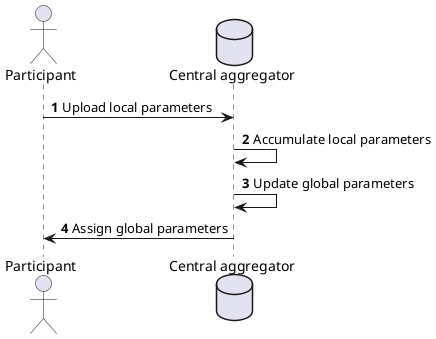 @startuml
actor Participant
database "Central aggregator"
autonumber
Participant -> "Central aggregator": Upload local parameters
"Central aggregator" -> "Central aggregator": Accumulate local parameters
"Central aggregator" -> "Central aggregator": Update global parameters
"Central aggregator" -> Participant: Assign global parameters
@enduml